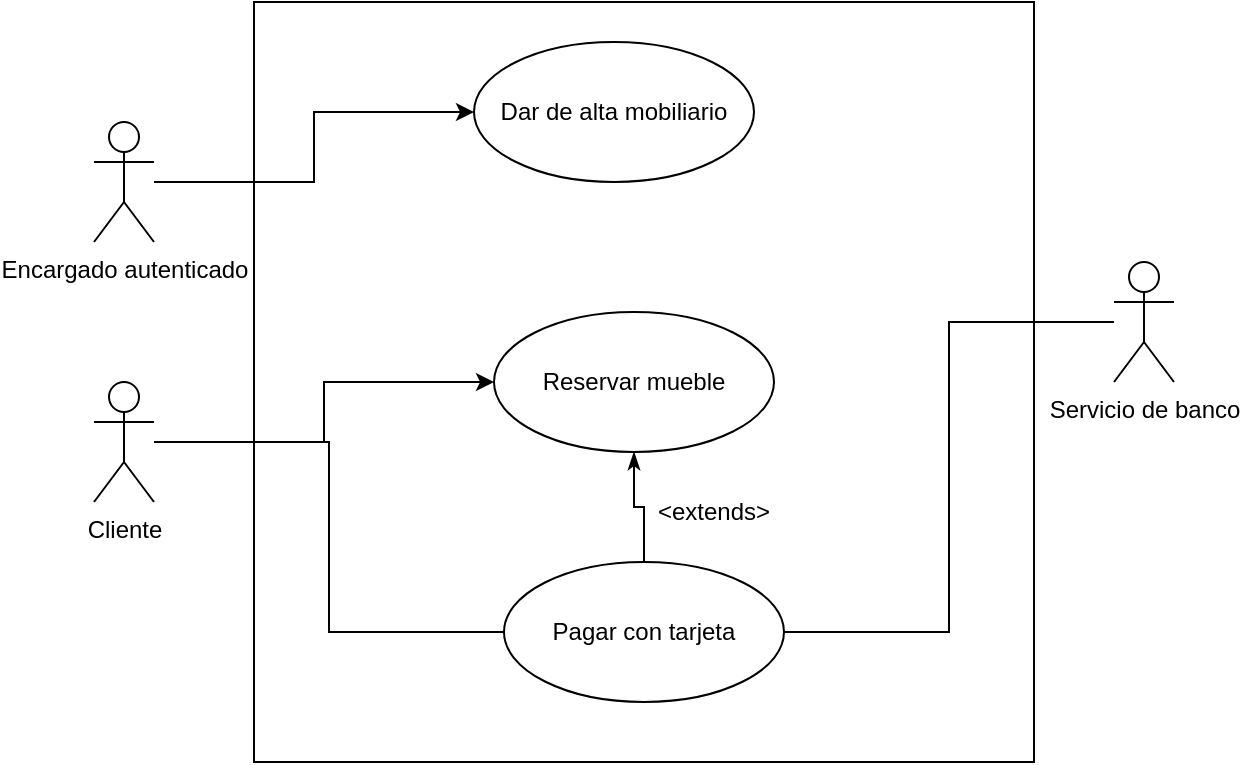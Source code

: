 <mxfile version="20.5.1" type="github">
  <diagram id="C5RBs43oDa-KdzZeNtuy" name="Page-1">
    <mxGraphModel dx="868" dy="424" grid="1" gridSize="10" guides="1" tooltips="1" connect="1" arrows="1" fold="1" page="1" pageScale="1" pageWidth="827" pageHeight="1169" math="0" shadow="0">
      <root>
        <mxCell id="WIyWlLk6GJQsqaUBKTNV-0" />
        <mxCell id="WIyWlLk6GJQsqaUBKTNV-1" parent="WIyWlLk6GJQsqaUBKTNV-0" />
        <mxCell id="k_P6_psk9JsHCUSglVDp-8" style="edgeStyle=orthogonalEdgeStyle;rounded=0;orthogonalLoop=1;jettySize=auto;html=1;" edge="1" parent="WIyWlLk6GJQsqaUBKTNV-1" source="k_P6_psk9JsHCUSglVDp-0" target="k_P6_psk9JsHCUSglVDp-5">
          <mxGeometry relative="1" as="geometry" />
        </mxCell>
        <mxCell id="k_P6_psk9JsHCUSglVDp-0" value="Encargado autenticado" style="shape=umlActor;verticalLabelPosition=bottom;verticalAlign=top;html=1;outlineConnect=0;" vertex="1" parent="WIyWlLk6GJQsqaUBKTNV-1">
          <mxGeometry x="120" y="110" width="30" height="60" as="geometry" />
        </mxCell>
        <mxCell id="k_P6_psk9JsHCUSglVDp-10" style="edgeStyle=orthogonalEdgeStyle;rounded=0;orthogonalLoop=1;jettySize=auto;html=1;endArrow=classic;endFill=1;" edge="1" parent="WIyWlLk6GJQsqaUBKTNV-1" source="k_P6_psk9JsHCUSglVDp-1" target="k_P6_psk9JsHCUSglVDp-6">
          <mxGeometry relative="1" as="geometry" />
        </mxCell>
        <mxCell id="k_P6_psk9JsHCUSglVDp-11" style="edgeStyle=orthogonalEdgeStyle;rounded=0;orthogonalLoop=1;jettySize=auto;html=1;entryX=0;entryY=0.5;entryDx=0;entryDy=0;endArrow=none;endFill=0;" edge="1" parent="WIyWlLk6GJQsqaUBKTNV-1" source="k_P6_psk9JsHCUSglVDp-1" target="k_P6_psk9JsHCUSglVDp-7">
          <mxGeometry relative="1" as="geometry" />
        </mxCell>
        <mxCell id="k_P6_psk9JsHCUSglVDp-1" value="Cliente" style="shape=umlActor;verticalLabelPosition=bottom;verticalAlign=top;html=1;outlineConnect=0;" vertex="1" parent="WIyWlLk6GJQsqaUBKTNV-1">
          <mxGeometry x="120" y="240" width="30" height="60" as="geometry" />
        </mxCell>
        <mxCell id="k_P6_psk9JsHCUSglVDp-9" style="edgeStyle=orthogonalEdgeStyle;rounded=0;orthogonalLoop=1;jettySize=auto;html=1;entryX=1;entryY=0.5;entryDx=0;entryDy=0;endArrow=none;endFill=0;" edge="1" parent="WIyWlLk6GJQsqaUBKTNV-1" source="k_P6_psk9JsHCUSglVDp-2" target="k_P6_psk9JsHCUSglVDp-7">
          <mxGeometry relative="1" as="geometry" />
        </mxCell>
        <mxCell id="k_P6_psk9JsHCUSglVDp-2" value="Servicio de banco" style="shape=umlActor;verticalLabelPosition=bottom;verticalAlign=top;html=1;outlineConnect=0;" vertex="1" parent="WIyWlLk6GJQsqaUBKTNV-1">
          <mxGeometry x="630" y="180" width="30" height="60" as="geometry" />
        </mxCell>
        <mxCell id="k_P6_psk9JsHCUSglVDp-4" value="" style="rounded=0;whiteSpace=wrap;html=1;fillColor=none;" vertex="1" parent="WIyWlLk6GJQsqaUBKTNV-1">
          <mxGeometry x="200" y="50" width="390" height="380" as="geometry" />
        </mxCell>
        <mxCell id="k_P6_psk9JsHCUSglVDp-5" value="Dar de alta mobiliario" style="ellipse;whiteSpace=wrap;html=1;fillColor=none;" vertex="1" parent="WIyWlLk6GJQsqaUBKTNV-1">
          <mxGeometry x="310" y="70" width="140" height="70" as="geometry" />
        </mxCell>
        <mxCell id="k_P6_psk9JsHCUSglVDp-6" value="Reservar mueble" style="ellipse;whiteSpace=wrap;html=1;fillColor=none;" vertex="1" parent="WIyWlLk6GJQsqaUBKTNV-1">
          <mxGeometry x="320" y="205" width="140" height="70" as="geometry" />
        </mxCell>
        <mxCell id="k_P6_psk9JsHCUSglVDp-13" style="edgeStyle=orthogonalEdgeStyle;rounded=0;orthogonalLoop=1;jettySize=auto;html=1;entryX=0.5;entryY=1;entryDx=0;entryDy=0;endArrow=classicThin;endFill=1;" edge="1" parent="WIyWlLk6GJQsqaUBKTNV-1" source="k_P6_psk9JsHCUSglVDp-7" target="k_P6_psk9JsHCUSglVDp-6">
          <mxGeometry relative="1" as="geometry" />
        </mxCell>
        <mxCell id="k_P6_psk9JsHCUSglVDp-7" value="Pagar con tarjeta" style="ellipse;whiteSpace=wrap;html=1;fillColor=none;" vertex="1" parent="WIyWlLk6GJQsqaUBKTNV-1">
          <mxGeometry x="325" y="330" width="140" height="70" as="geometry" />
        </mxCell>
        <mxCell id="k_P6_psk9JsHCUSglVDp-14" value="&amp;lt;extends&amp;gt;" style="text;html=1;strokeColor=none;fillColor=none;align=center;verticalAlign=middle;whiteSpace=wrap;rounded=0;" vertex="1" parent="WIyWlLk6GJQsqaUBKTNV-1">
          <mxGeometry x="400" y="290" width="60" height="30" as="geometry" />
        </mxCell>
      </root>
    </mxGraphModel>
  </diagram>
</mxfile>
